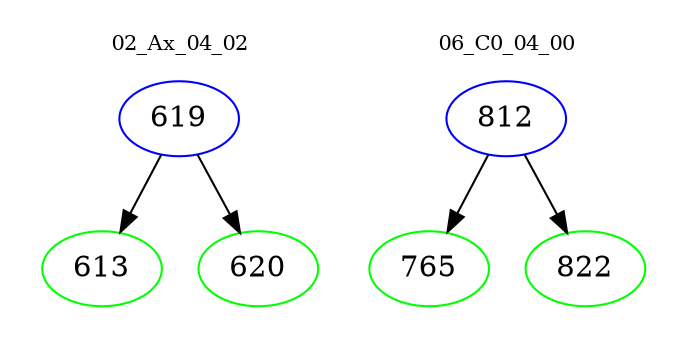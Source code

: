 digraph{
subgraph cluster_0 {
color = white
label = "02_Ax_04_02";
fontsize=10;
T0_619 [label="619", color="blue"]
T0_619 -> T0_613 [color="black"]
T0_613 [label="613", color="green"]
T0_619 -> T0_620 [color="black"]
T0_620 [label="620", color="green"]
}
subgraph cluster_1 {
color = white
label = "06_C0_04_00";
fontsize=10;
T1_812 [label="812", color="blue"]
T1_812 -> T1_765 [color="black"]
T1_765 [label="765", color="green"]
T1_812 -> T1_822 [color="black"]
T1_822 [label="822", color="green"]
}
}
